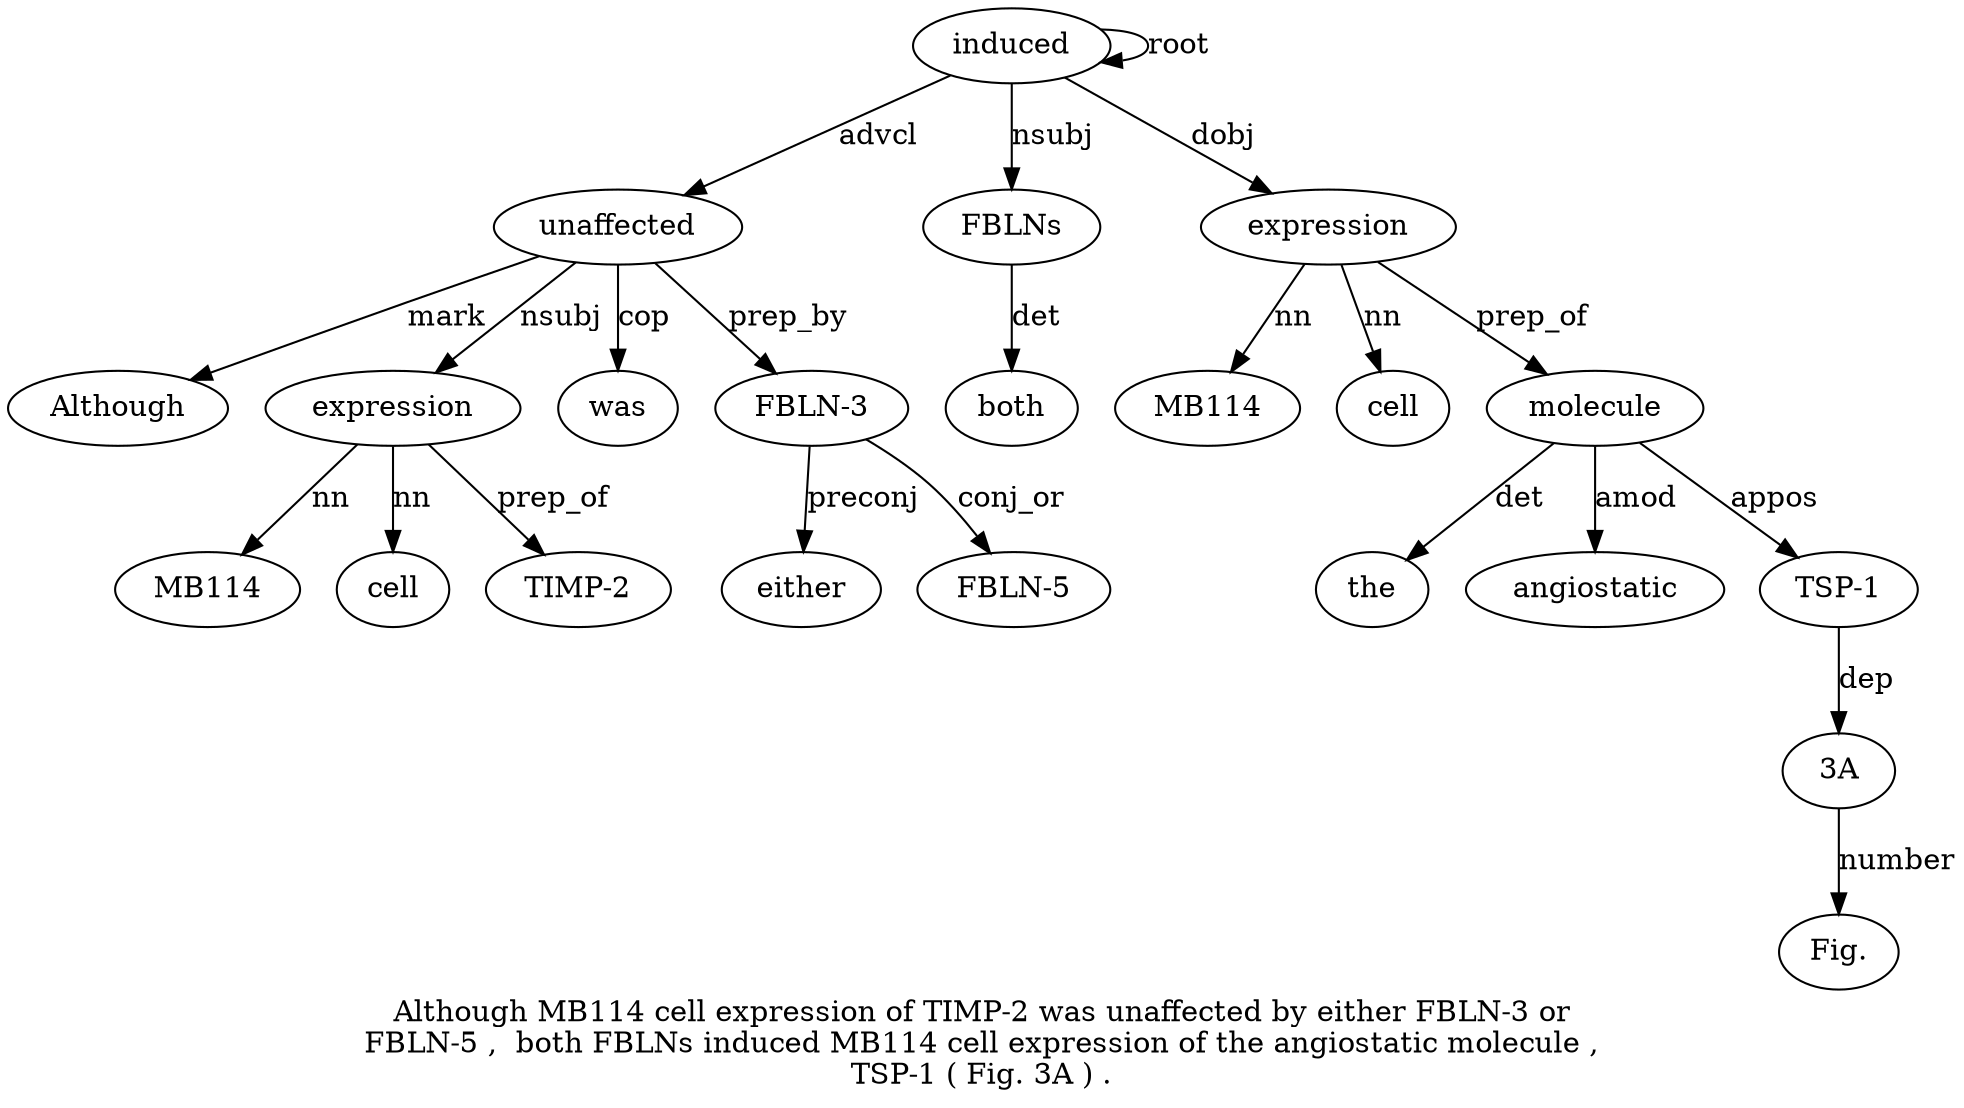 digraph "Although MB114 cell expression of TIMP-2 was unaffected by either FBLN-3 or FBLN-5 ,  both FBLNs induced MB114 cell expression of the angiostatic molecule ,  TSP-1 ( Fig. 3A ) ." {
label="Although MB114 cell expression of TIMP-2 was unaffected by either FBLN-3 or
FBLN-5 ,  both FBLNs induced MB114 cell expression of the angiostatic molecule ,
TSP-1 ( Fig. 3A ) .";
unaffected8 [style=filled, fillcolor=white, label=unaffected];
Although1 [style=filled, fillcolor=white, label=Although];
unaffected8 -> Although1  [label=mark];
expression4 [style=filled, fillcolor=white, label=expression];
MB1142 [style=filled, fillcolor=white, label=MB114];
expression4 -> MB1142  [label=nn];
cell3 [style=filled, fillcolor=white, label=cell];
expression4 -> cell3  [label=nn];
unaffected8 -> expression4  [label=nsubj];
"TIMP-26" [style=filled, fillcolor=white, label="TIMP-2"];
expression4 -> "TIMP-26"  [label=prep_of];
was7 [style=filled, fillcolor=white, label=was];
unaffected8 -> was7  [label=cop];
induced17 [style=filled, fillcolor=white, label=induced];
induced17 -> unaffected8  [label=advcl];
"FBLN-311" [style=filled, fillcolor=white, label="FBLN-3"];
either10 [style=filled, fillcolor=white, label=either];
"FBLN-311" -> either10  [label=preconj];
unaffected8 -> "FBLN-311"  [label=prep_by];
"FBLN-513" [style=filled, fillcolor=white, label="FBLN-5"];
"FBLN-311" -> "FBLN-513"  [label=conj_or];
FBLNs16 [style=filled, fillcolor=white, label=FBLNs];
both15 [style=filled, fillcolor=white, label=both];
FBLNs16 -> both15  [label=det];
induced17 -> FBLNs16  [label=nsubj];
induced17 -> induced17  [label=root];
expression20 [style=filled, fillcolor=white, label=expression];
MB11418 [style=filled, fillcolor=white, label=MB114];
expression20 -> MB11418  [label=nn];
cell19 [style=filled, fillcolor=white, label=cell];
expression20 -> cell19  [label=nn];
induced17 -> expression20  [label=dobj];
molecule24 [style=filled, fillcolor=white, label=molecule];
the22 [style=filled, fillcolor=white, label=the];
molecule24 -> the22  [label=det];
angiostatic23 [style=filled, fillcolor=white, label=angiostatic];
molecule24 -> angiostatic23  [label=amod];
expression20 -> molecule24  [label=prep_of];
"TSP-126" [style=filled, fillcolor=white, label="TSP-1"];
molecule24 -> "TSP-126"  [label=appos];
"3A29" [style=filled, fillcolor=white, label="3A"];
"Fig.28" [style=filled, fillcolor=white, label="Fig."];
"3A29" -> "Fig.28"  [label=number];
"TSP-126" -> "3A29"  [label=dep];
}
